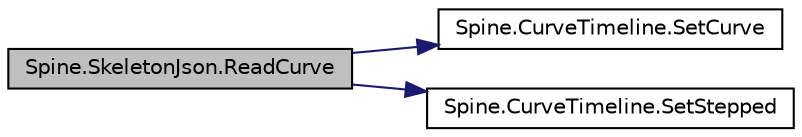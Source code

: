 digraph "Spine.SkeletonJson.ReadCurve"
{
 // LATEX_PDF_SIZE
  edge [fontname="Helvetica",fontsize="10",labelfontname="Helvetica",labelfontsize="10"];
  node [fontname="Helvetica",fontsize="10",shape=record];
  rankdir="LR";
  Node1 [label="Spine.SkeletonJson.ReadCurve",height=0.2,width=0.4,color="black", fillcolor="grey75", style="filled", fontcolor="black",tooltip=" "];
  Node1 -> Node2 [color="midnightblue",fontsize="10",style="solid",fontname="Helvetica"];
  Node2 [label="Spine.CurveTimeline.SetCurve",height=0.2,width=0.4,color="black", fillcolor="white", style="filled",URL="$class_spine_1_1_curve_timeline.html#a17799c5d17120175dd78b9cb77a2e569",tooltip="Sets the control handle positions for an interpolation bezier curve used to transition from this keyf..."];
  Node1 -> Node3 [color="midnightblue",fontsize="10",style="solid",fontname="Helvetica"];
  Node3 [label="Spine.CurveTimeline.SetStepped",height=0.2,width=0.4,color="black", fillcolor="white", style="filled",URL="$class_spine_1_1_curve_timeline.html#ac9f50bb59d3a6a81aebf2ce6331eed76",tooltip=" "];
}
